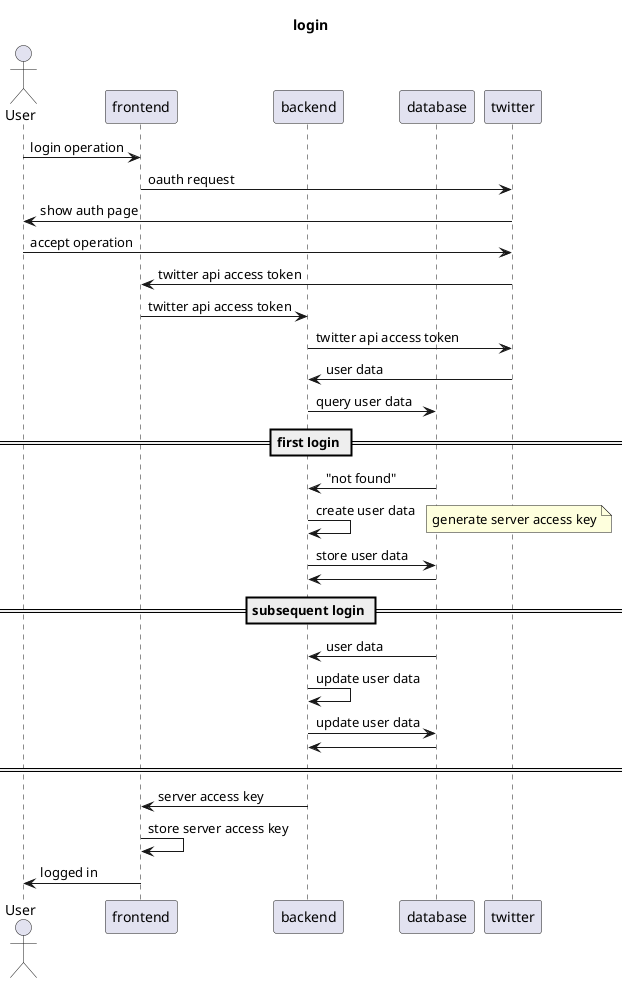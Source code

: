 @startuml seq_login
title login

actor User
Participant frontend as FE
Participant backend as BE
Participant database as DB
Participant twitter as TW

User -> FE : login operation
    FE -> TW : oauth request
        TW -> User : show auth page
        User -> TW : accept operation
    TW -> FE : twitter api access token
    FE -> BE : twitter api access token
        BE -> TW : twitter api access token
        TW -> BE : user data
        BE -> DB : query user data
== first login ==
        DB -> BE : "not found"
        BE -> BE : create user data
            note right
                generate server access key
            end note
        BE -> DB : store user data
        DB -> BE :
== subsequent login ==
        DB -> BE : user data
        BE -> BE : update user data
        BE -> DB : update user data
        DB -> BE :
== ==
    BE -> FE : server access key
    FE -> FE : store server access key
FE -> User : logged in

@enduml
